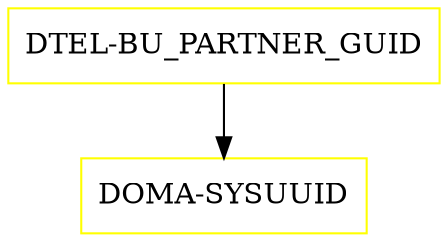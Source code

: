 digraph G {
  "DTEL-BU_PARTNER_GUID" [shape=box,color=yellow];
  "DOMA-SYSUUID" [shape=box,color=yellow,URL="./DOMA_SYSUUID.html"];
  "DTEL-BU_PARTNER_GUID" -> "DOMA-SYSUUID";
}
